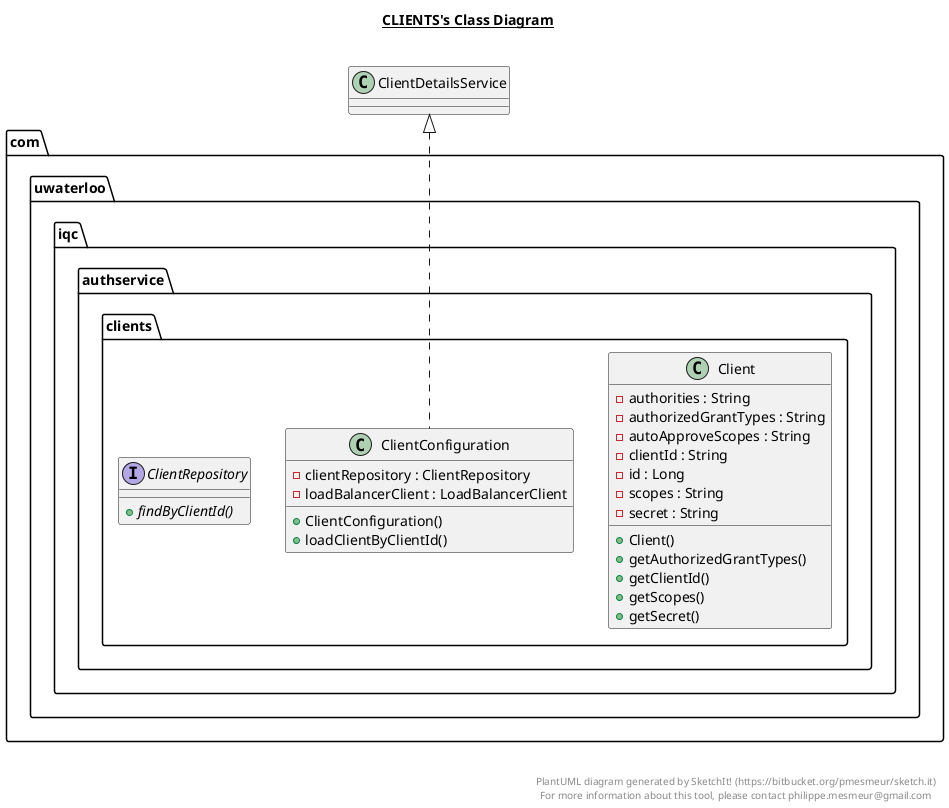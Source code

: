 @startuml

title __CLIENTS's Class Diagram__\n

  namespace com.uwaterloo.iqc.authservice {
    namespace clients {
      class com.uwaterloo.iqc.authservice.clients.Client {
          - authorities : String
          - authorizedGrantTypes : String
          - autoApproveScopes : String
          - clientId : String
          - id : Long
          - scopes : String
          - secret : String
          + Client()
          + getAuthorizedGrantTypes()
          + getClientId()
          + getScopes()
          + getSecret()
      }
    }
  }
  

  namespace com.uwaterloo.iqc.authservice {
    namespace clients {
      class com.uwaterloo.iqc.authservice.clients.ClientConfiguration {
          - clientRepository : ClientRepository
          - loadBalancerClient : LoadBalancerClient
          + ClientConfiguration()
          + loadClientByClientId()
      }
    }
  }
  

  namespace com.uwaterloo.iqc.authservice {
    namespace clients {
      interface com.uwaterloo.iqc.authservice.clients.ClientRepository {
          {abstract} + findByClientId()
      }
    }
  }
  

  com.uwaterloo.iqc.authservice.clients.ClientConfiguration .up.|> ClientDetailsService


right footer


PlantUML diagram generated by SketchIt! (https://bitbucket.org/pmesmeur/sketch.it)
For more information about this tool, please contact philippe.mesmeur@gmail.com
endfooter

@enduml
